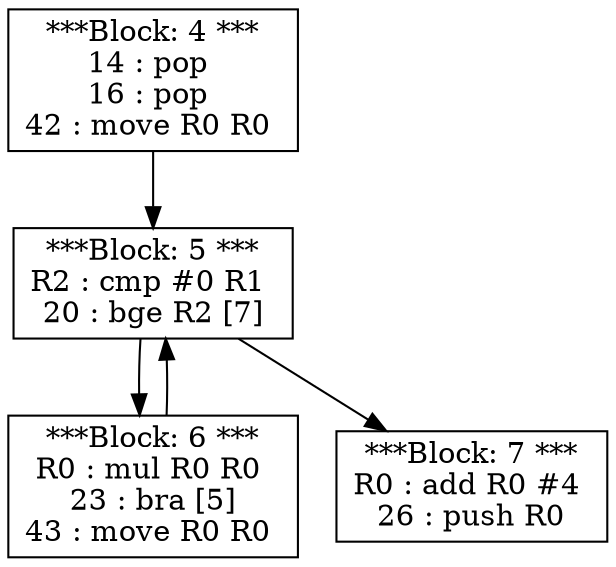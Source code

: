 digraph structs {
4 [shape=record,label="***Block: 4 ***\n14 : pop \n16 : pop \n42 : move R0 R0 \n"]
5 [shape=record,label="***Block: 5 ***\nR2 : cmp #0 R1 \n20 : bge R2 [7]\n"]
6 [shape=record,label="***Block: 6 ***\nR0 : mul R0 R0 \n23 : bra [5]\n43 : move R0 R0 \n"]
7 [shape=record,label="***Block: 7 ***\nR0 : add R0 #4 \n26 : push R0\n"]
4 -> 5;
5 -> 6;
6 -> 5;
5 -> 7;

}
